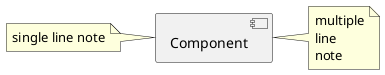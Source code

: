@startuml

[Component] as comp

note left of comp : single line note

note right of comp
  multiple
  line
  note
end note

@enduml